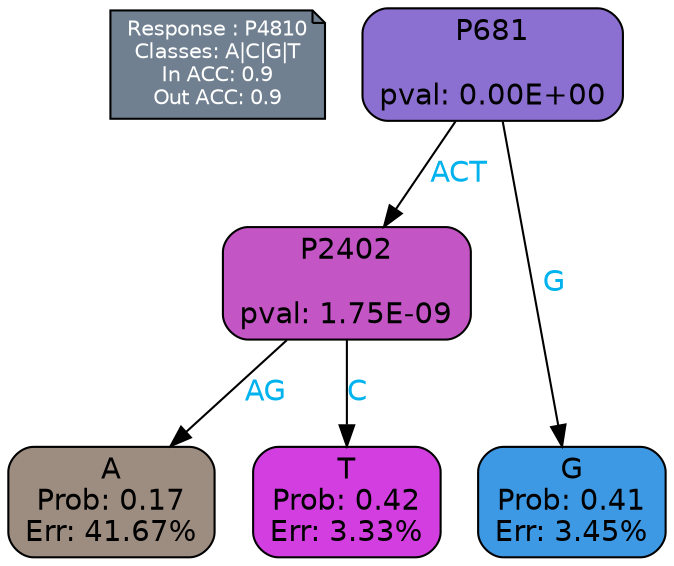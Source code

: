 digraph Tree {
node [shape=box, style="filled, rounded", color="black", fontname=helvetica] ;
graph [ranksep=equally, splines=polylines, bgcolor=transparent, dpi=600] ;
edge [fontname=helvetica] ;
LEGEND [label="Response : P4810
Classes: A|C|G|T
In ACC: 0.9
Out ACC: 0.9
",shape=note,align=left,style=filled,fillcolor="slategray",fontcolor="white",fontsize=10];1 [label="P681

pval: 0.00E+00", fillcolor="#8c70d1"] ;
2 [label="P2402

pval: 1.75E-09", fillcolor="#c355c4"] ;
3 [label="A
Prob: 0.17
Err: 41.67%", fillcolor="#9d8c80"] ;
4 [label="T
Prob: 0.42
Err: 3.33%", fillcolor="#d23edf"] ;
5 [label="G
Prob: 0.41
Err: 3.45%", fillcolor="#3e99e5"] ;
1 -> 2 [label="ACT",fontcolor=deepskyblue2] ;
1 -> 5 [label="G",fontcolor=deepskyblue2] ;
2 -> 3 [label="AG",fontcolor=deepskyblue2] ;
2 -> 4 [label="C",fontcolor=deepskyblue2] ;
{rank = same; 3;4;5;}{rank = same; LEGEND;1;}}